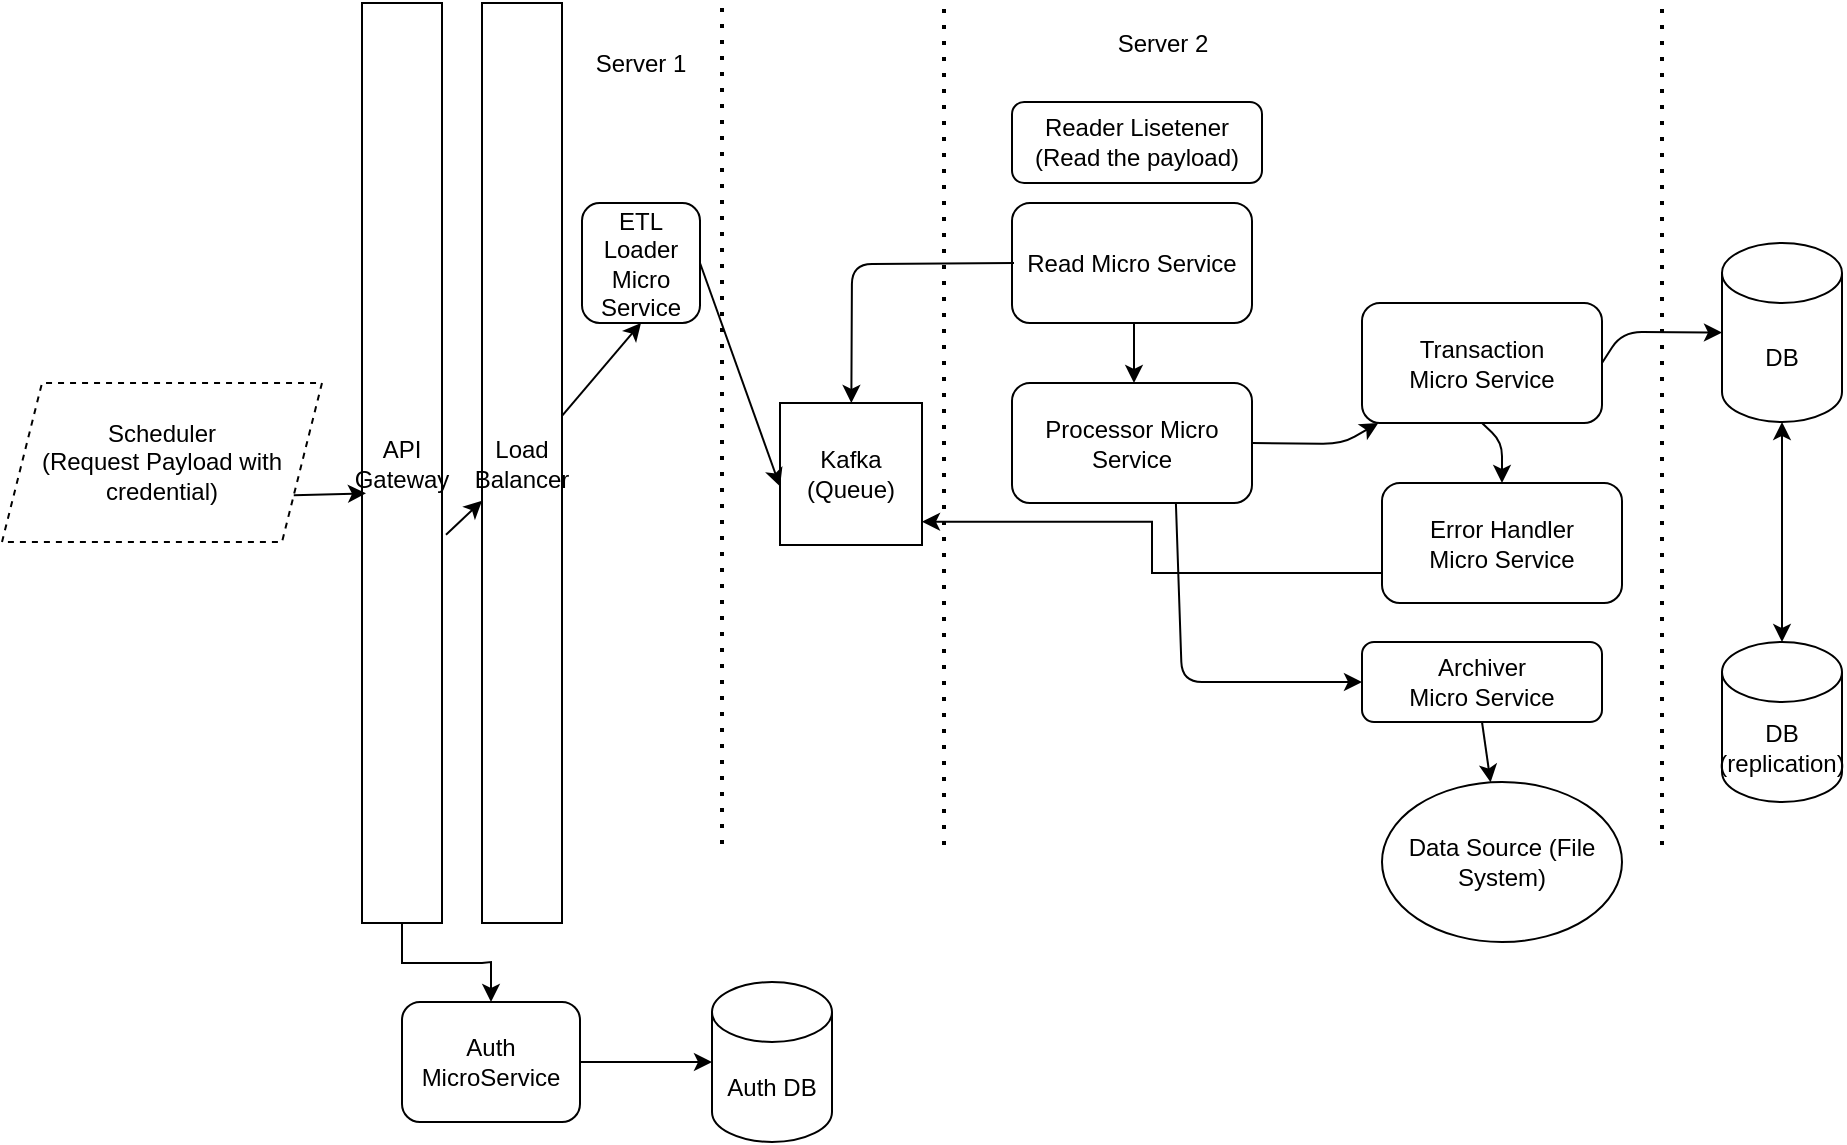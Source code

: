 <mxfile version="14.6.13" type="device" pages="2"><diagram id="4GiZsquzU_CbMOXp95em" name="Design ( Async)"><mxGraphModel dx="1831" dy="526" grid="1" gridSize="10" guides="1" tooltips="1" connect="1" arrows="1" fold="1" page="1" pageScale="1" pageWidth="850" pageHeight="1100" math="0" shadow="0"><root><mxCell id="-BdLy4W_QscJaWX9tFdP-0"/><mxCell id="-BdLy4W_QscJaWX9tFdP-1" parent="-BdLy4W_QscJaWX9tFdP-0"/><mxCell id="KJh063ZVFg78ZwqsrlaC-0" value="ETL Loader &lt;br&gt;Micro Service" style="rounded=1;whiteSpace=wrap;html=1;" parent="-BdLy4W_QscJaWX9tFdP-1" vertex="1"><mxGeometry x="-490" y="190.5" width="59" height="60" as="geometry"/></mxCell><mxCell id="KJh063ZVFg78ZwqsrlaC-1" value="Kafka (Queue)" style="whiteSpace=wrap;html=1;aspect=fixed;" parent="-BdLy4W_QscJaWX9tFdP-1" vertex="1"><mxGeometry x="-391" y="290.5" width="71" height="71" as="geometry"/></mxCell><mxCell id="KJh063ZVFg78ZwqsrlaC-2" value="" style="endArrow=classic;html=1;exitX=1;exitY=0.5;exitDx=0;exitDy=0;entryX=0;entryY=0.588;entryDx=0;entryDy=0;entryPerimeter=0;" parent="-BdLy4W_QscJaWX9tFdP-1" source="KJh063ZVFg78ZwqsrlaC-0" target="KJh063ZVFg78ZwqsrlaC-1" edge="1"><mxGeometry width="50" height="50" relative="1" as="geometry"><mxPoint x="-299" y="250.5" as="sourcePoint"/><mxPoint x="-249" y="200.5" as="targetPoint"/></mxGeometry></mxCell><mxCell id="KJh063ZVFg78ZwqsrlaC-3" value="Read Micro Service&lt;br&gt;" style="rounded=1;whiteSpace=wrap;html=1;" parent="-BdLy4W_QscJaWX9tFdP-1" vertex="1"><mxGeometry x="-275" y="190.5" width="120" height="60" as="geometry"/></mxCell><mxCell id="KJh063ZVFg78ZwqsrlaC-4" value="" style="endArrow=classic;html=1;exitX=0;exitY=0.5;exitDx=0;exitDy=0;" parent="-BdLy4W_QscJaWX9tFdP-1" target="KJh063ZVFg78ZwqsrlaC-1" edge="1"><mxGeometry width="50" height="50" relative="1" as="geometry"><mxPoint x="-274" y="220.5" as="sourcePoint"/><mxPoint x="-249" y="200.5" as="targetPoint"/><Array as="points"><mxPoint x="-355" y="221"/></Array></mxGeometry></mxCell><mxCell id="KJh063ZVFg78ZwqsrlaC-5" value="Processor Micro Service" style="rounded=1;whiteSpace=wrap;html=1;" parent="-BdLy4W_QscJaWX9tFdP-1" vertex="1"><mxGeometry x="-275" y="280.5" width="120" height="60" as="geometry"/></mxCell><mxCell id="KJh063ZVFg78ZwqsrlaC-6" value="" style="endArrow=classic;html=1;exitX=0.5;exitY=1;exitDx=0;exitDy=0;entryX=0.5;entryY=0;entryDx=0;entryDy=0;" parent="-BdLy4W_QscJaWX9tFdP-1" edge="1"><mxGeometry width="50" height="50" relative="1" as="geometry"><mxPoint x="-214" y="250.5" as="sourcePoint"/><mxPoint x="-214" y="280.5" as="targetPoint"/></mxGeometry></mxCell><mxCell id="KJh063ZVFg78ZwqsrlaC-7" value="Transaction &lt;br&gt;Micro Service" style="rounded=1;whiteSpace=wrap;html=1;" parent="-BdLy4W_QscJaWX9tFdP-1" vertex="1"><mxGeometry x="-100" y="240.5" width="120" height="60" as="geometry"/></mxCell><mxCell id="KJh063ZVFg78ZwqsrlaC-8" value="Error Handler&lt;br&gt;Micro Service" style="rounded=1;whiteSpace=wrap;html=1;" parent="-BdLy4W_QscJaWX9tFdP-1" vertex="1"><mxGeometry x="-90" y="330.5" width="120" height="60" as="geometry"/></mxCell><mxCell id="KJh063ZVFg78ZwqsrlaC-9" value="" style="endArrow=classic;html=1;exitX=1;exitY=0.5;exitDx=0;exitDy=0;" parent="-BdLy4W_QscJaWX9tFdP-1" edge="1" target="KJh063ZVFg78ZwqsrlaC-7" source="KJh063ZVFg78ZwqsrlaC-5"><mxGeometry width="50" height="50" relative="1" as="geometry"><mxPoint x="-150" y="311" as="sourcePoint"/><mxPoint x="-100" y="260.5" as="targetPoint"/><Array as="points"><mxPoint x="-110" y="311"/></Array></mxGeometry></mxCell><mxCell id="KJh063ZVFg78ZwqsrlaC-10" value="" style="endArrow=classic;html=1;exitX=0.5;exitY=1;exitDx=0;exitDy=0;entryX=0.5;entryY=0;entryDx=0;entryDy=0;" parent="-BdLy4W_QscJaWX9tFdP-1" source="KJh063ZVFg78ZwqsrlaC-7" target="KJh063ZVFg78ZwqsrlaC-8" edge="1"><mxGeometry width="50" height="50" relative="1" as="geometry"><mxPoint x="-300" y="250.5" as="sourcePoint"/><mxPoint x="-250" y="200.5" as="targetPoint"/><Array as="points"><mxPoint x="-30" y="310"/></Array></mxGeometry></mxCell><mxCell id="KJh063ZVFg78ZwqsrlaC-11" value="DB" style="shape=cylinder3;whiteSpace=wrap;html=1;boundedLbl=1;backgroundOutline=1;size=15;" parent="-BdLy4W_QscJaWX9tFdP-1" vertex="1"><mxGeometry x="80" y="210.5" width="60" height="89.5" as="geometry"/></mxCell><mxCell id="KJh063ZVFg78ZwqsrlaC-12" value="" style="endArrow=classic;html=1;entryX=0;entryY=0.5;entryDx=0;entryDy=0;entryPerimeter=0;exitX=1;exitY=0.5;exitDx=0;exitDy=0;" parent="-BdLy4W_QscJaWX9tFdP-1" source="KJh063ZVFg78ZwqsrlaC-7" target="KJh063ZVFg78ZwqsrlaC-11" edge="1"><mxGeometry width="50" height="50" relative="1" as="geometry"><mxPoint x="-300" y="250.5" as="sourcePoint"/><mxPoint x="-250" y="200.5" as="targetPoint"/><Array as="points"><mxPoint x="30" y="255"/></Array></mxGeometry></mxCell><mxCell id="lBsTgZyNSYIrGxFCdiqx-2" value="" style="endArrow=none;dashed=1;html=1;dashPattern=1 3;strokeWidth=2;" parent="-BdLy4W_QscJaWX9tFdP-1" edge="1"><mxGeometry width="50" height="50" relative="1" as="geometry"><mxPoint x="-420" y="511" as="sourcePoint"/><mxPoint x="-420" y="90" as="targetPoint"/></mxGeometry></mxCell><mxCell id="lBsTgZyNSYIrGxFCdiqx-3" value="Server 1" style="text;html=1;align=center;verticalAlign=middle;resizable=0;points=[];autosize=1;strokeColor=none;" parent="-BdLy4W_QscJaWX9tFdP-1" vertex="1"><mxGeometry x="-491" y="110.5" width="60" height="20" as="geometry"/></mxCell><mxCell id="lBsTgZyNSYIrGxFCdiqx-4" value="Server 2" style="text;html=1;align=center;verticalAlign=middle;resizable=0;points=[];autosize=1;strokeColor=none;" parent="-BdLy4W_QscJaWX9tFdP-1" vertex="1"><mxGeometry x="-230" y="100.5" width="60" height="20" as="geometry"/></mxCell><mxCell id="lBsTgZyNSYIrGxFCdiqx-5" value="" style="endArrow=none;dashed=1;html=1;dashPattern=1 3;strokeWidth=2;" parent="-BdLy4W_QscJaWX9tFdP-1" edge="1"><mxGeometry width="50" height="50" relative="1" as="geometry"><mxPoint x="-309" y="511.5" as="sourcePoint"/><mxPoint x="-309" y="90.5" as="targetPoint"/></mxGeometry></mxCell><mxCell id="lBsTgZyNSYIrGxFCdiqx-6" value="" style="endArrow=none;dashed=1;html=1;dashPattern=1 3;strokeWidth=2;" parent="-BdLy4W_QscJaWX9tFdP-1" edge="1"><mxGeometry width="50" height="50" relative="1" as="geometry"><mxPoint x="50" y="511.5" as="sourcePoint"/><mxPoint x="50" y="90.5" as="targetPoint"/></mxGeometry></mxCell><mxCell id="TV0QotF2i44gf9fsbRMv-3" style="edgeStyle=orthogonalEdgeStyle;rounded=0;orthogonalLoop=1;jettySize=auto;html=1;exitX=0.5;exitY=1;exitDx=0;exitDy=0;" edge="1" parent="-BdLy4W_QscJaWX9tFdP-1" source="O-PVGl9ejTyOT6AgrU9d-0" target="TV0QotF2i44gf9fsbRMv-1"><mxGeometry relative="1" as="geometry"/></mxCell><mxCell id="O-PVGl9ejTyOT6AgrU9d-0" value="API Gateway" style="rounded=0;whiteSpace=wrap;html=1;" parent="-BdLy4W_QscJaWX9tFdP-1" vertex="1"><mxGeometry x="-600" y="90.5" width="40" height="460" as="geometry"/></mxCell><mxCell id="O-PVGl9ejTyOT6AgrU9d-1" value="Load&lt;br&gt;Balancer" style="rounded=0;whiteSpace=wrap;html=1;" parent="-BdLy4W_QscJaWX9tFdP-1" vertex="1"><mxGeometry x="-540" y="90.5" width="40" height="460" as="geometry"/></mxCell><mxCell id="MKDlZqdc5Aj5rJ4RTx3C-1" value="" style="endArrow=classic;html=1;exitX=1.05;exitY=0.578;exitDx=0;exitDy=0;exitPerimeter=0;" parent="-BdLy4W_QscJaWX9tFdP-1" source="O-PVGl9ejTyOT6AgrU9d-0" target="O-PVGl9ejTyOT6AgrU9d-1" edge="1"><mxGeometry width="50" height="50" relative="1" as="geometry"><mxPoint x="-299" y="360.5" as="sourcePoint"/><mxPoint x="-600" y="356.5" as="targetPoint"/></mxGeometry></mxCell><mxCell id="MKDlZqdc5Aj5rJ4RTx3C-2" value="" style="endArrow=classic;html=1;entryX=0.5;entryY=1;entryDx=0;entryDy=0;" parent="-BdLy4W_QscJaWX9tFdP-1" source="O-PVGl9ejTyOT6AgrU9d-1" target="KJh063ZVFg78ZwqsrlaC-0" edge="1"><mxGeometry width="50" height="50" relative="1" as="geometry"><mxPoint x="-220" y="360.5" as="sourcePoint"/><mxPoint x="-415.5" y="270.5" as="targetPoint"/></mxGeometry></mxCell><mxCell id="-nXiHL93MEyaWcJQWDu1-2" value="Scheduler&lt;br&gt;(Request Payload with credential)" style="shape=parallelogram;perimeter=parallelogramPerimeter;whiteSpace=wrap;html=1;fixedSize=1;dashed=1;" parent="-BdLy4W_QscJaWX9tFdP-1" vertex="1"><mxGeometry x="-780" y="280.5" width="160" height="79.5" as="geometry"/></mxCell><mxCell id="-nXiHL93MEyaWcJQWDu1-3" value="" style="endArrow=classic;html=1;exitX=1;exitY=0.75;exitDx=0;exitDy=0;entryX=0.05;entryY=0.533;entryDx=0;entryDy=0;entryPerimeter=0;" parent="-BdLy4W_QscJaWX9tFdP-1" source="-nXiHL93MEyaWcJQWDu1-2" target="O-PVGl9ejTyOT6AgrU9d-0" edge="1"><mxGeometry width="50" height="50" relative="1" as="geometry"><mxPoint x="-300" y="310.5" as="sourcePoint"/><mxPoint x="-250" y="260.5" as="targetPoint"/></mxGeometry></mxCell><mxCell id="OhOWIo4NhNOMpUP1-7wY-0" value="DB (replication)" style="shape=cylinder3;whiteSpace=wrap;html=1;boundedLbl=1;backgroundOutline=1;size=15;" vertex="1" parent="-BdLy4W_QscJaWX9tFdP-1"><mxGeometry x="80" y="410" width="60" height="80" as="geometry"/></mxCell><mxCell id="OhOWIo4NhNOMpUP1-7wY-1" value="" style="endArrow=classic;startArrow=classic;html=1;" edge="1" parent="-BdLy4W_QscJaWX9tFdP-1" target="KJh063ZVFg78ZwqsrlaC-11"><mxGeometry width="50" height="50" relative="1" as="geometry"><mxPoint x="110" y="410" as="sourcePoint"/><mxPoint x="110" y="300" as="targetPoint"/></mxGeometry></mxCell><mxCell id="OhOWIo4NhNOMpUP1-7wY-2" value="Reader Lisetener&lt;br&gt;(Read the payload)" style="rounded=1;whiteSpace=wrap;html=1;" vertex="1" parent="-BdLy4W_QscJaWX9tFdP-1"><mxGeometry x="-275" y="140" width="125" height="40.5" as="geometry"/></mxCell><mxCell id="iiW9qYaG6uUyJSpug9LJ-0" value="Archiver&lt;br&gt;Micro Service" style="rounded=1;whiteSpace=wrap;html=1;" vertex="1" parent="-BdLy4W_QscJaWX9tFdP-1"><mxGeometry x="-100" y="410" width="120" height="40" as="geometry"/></mxCell><mxCell id="LpQiPS25uZAtsz55Llw--1" value="" style="endArrow=classic;html=1;" edge="1" parent="-BdLy4W_QscJaWX9tFdP-1" target="TV0QotF2i44gf9fsbRMv-0"><mxGeometry width="50" height="50" relative="1" as="geometry"><mxPoint x="-500" y="620" as="sourcePoint"/><mxPoint x="-520.5" y="570" as="targetPoint"/></mxGeometry></mxCell><mxCell id="TV0QotF2i44gf9fsbRMv-0" value="Auth DB" style="shape=cylinder3;whiteSpace=wrap;html=1;boundedLbl=1;backgroundOutline=1;size=15;" vertex="1" parent="-BdLy4W_QscJaWX9tFdP-1"><mxGeometry x="-425" y="580" width="60" height="80" as="geometry"/></mxCell><mxCell id="TV0QotF2i44gf9fsbRMv-1" value="Auth MicroService" style="rounded=1;whiteSpace=wrap;html=1;" vertex="1" parent="-BdLy4W_QscJaWX9tFdP-1"><mxGeometry x="-580" y="590" width="89" height="60" as="geometry"/></mxCell><mxCell id="TV0QotF2i44gf9fsbRMv-6" style="edgeStyle=orthogonalEdgeStyle;rounded=0;orthogonalLoop=1;jettySize=auto;html=1;exitX=0;exitY=0.75;exitDx=0;exitDy=0;entryX=1;entryY=0.836;entryDx=0;entryDy=0;entryPerimeter=0;" edge="1" parent="-BdLy4W_QscJaWX9tFdP-1" source="KJh063ZVFg78ZwqsrlaC-8" target="KJh063ZVFg78ZwqsrlaC-1"><mxGeometry relative="1" as="geometry"><mxPoint x="-570" y="560.5" as="sourcePoint"/><mxPoint x="-525.483" y="600" as="targetPoint"/></mxGeometry></mxCell><mxCell id="TV0QotF2i44gf9fsbRMv-9" value="" style="endArrow=classic;html=1;exitX=0.683;exitY=1.007;exitDx=0;exitDy=0;exitPerimeter=0;" edge="1" parent="-BdLy4W_QscJaWX9tFdP-1" source="KJh063ZVFg78ZwqsrlaC-5"><mxGeometry width="50" height="50" relative="1" as="geometry"><mxPoint x="-230" y="440" as="sourcePoint"/><mxPoint x="-100" y="430" as="targetPoint"/><Array as="points"><mxPoint x="-190" y="430"/></Array></mxGeometry></mxCell><mxCell id="3EyFE0cEnQUnRuroQqIq-0" value="Data Source (File System)" style="ellipse;whiteSpace=wrap;html=1;" vertex="1" parent="-BdLy4W_QscJaWX9tFdP-1"><mxGeometry x="-90" y="480" width="120" height="80" as="geometry"/></mxCell><mxCell id="3EyFE0cEnQUnRuroQqIq-1" value="" style="endArrow=classic;html=1;exitX=0.5;exitY=1;exitDx=0;exitDy=0;" edge="1" parent="-BdLy4W_QscJaWX9tFdP-1" source="iiW9qYaG6uUyJSpug9LJ-0" target="3EyFE0cEnQUnRuroQqIq-0"><mxGeometry width="50" height="50" relative="1" as="geometry"><mxPoint x="30" y="310" as="sourcePoint"/><mxPoint x="80" y="260" as="targetPoint"/></mxGeometry></mxCell></root></mxGraphModel></diagram><diagram id="uuPi-gF6jjnK3OZAuFMQ" name="Design(Sync) Call Automatic"><mxGraphModel dx="1663" dy="435" grid="1" gridSize="10" guides="1" tooltips="1" connect="1" arrows="1" fold="1" page="1" pageScale="1" pageWidth="850" pageHeight="1100" math="0" shadow="0"><root><mxCell id="0"/><mxCell id="1" parent="0"/><mxCell id="n67Daek0pTNsxvB6dCL8-1" value="API Gateway&lt;br&gt;(Auth)" style="rounded=0;whiteSpace=wrap;html=1;" parent="1" vertex="1"><mxGeometry x="100" y="40" width="70" height="320" as="geometry"/></mxCell><mxCell id="n67Daek0pTNsxvB6dCL8-2" value="Load Balancer" style="rounded=0;whiteSpace=wrap;html=1;" parent="1" vertex="1"><mxGeometry x="190" y="40" width="50" height="320" as="geometry"/></mxCell><mxCell id="n67Daek0pTNsxvB6dCL8-3" value="insert new ETL &lt;br&gt;Micro Service" style="rounded=1;whiteSpace=wrap;html=1;" parent="1" vertex="1"><mxGeometry x="280" y="80" width="120" height="40" as="geometry"/></mxCell><mxCell id="n67Daek0pTNsxvB6dCL8-4" value="ETL Insert DB&lt;br&gt;Micro Service" style="rounded=1;whiteSpace=wrap;html=1;" parent="1" vertex="1"><mxGeometry x="580" y="90" width="120" height="40" as="geometry"/></mxCell><mxCell id="n67Daek0pTNsxvB6dCL8-5" value="Transactions&lt;br&gt;Micro Service" style="rounded=1;whiteSpace=wrap;html=1;" parent="1" vertex="1"><mxGeometry x="580" y="160" width="120" height="40" as="geometry"/></mxCell><mxCell id="n67Daek0pTNsxvB6dCL8-6" value="DB" style="shape=cylinder3;whiteSpace=wrap;html=1;boundedLbl=1;backgroundOutline=1;size=15;" parent="1" vertex="1"><mxGeometry x="760" y="40" width="60" height="80" as="geometry"/></mxCell><mxCell id="n67Daek0pTNsxvB6dCL8-7" value="DB (replication)" style="shape=cylinder3;whiteSpace=wrap;html=1;boundedLbl=1;backgroundOutline=1;size=15;" parent="1" vertex="1"><mxGeometry x="760" y="230" width="60" height="80" as="geometry"/></mxCell><mxCell id="n67Daek0pTNsxvB6dCL8-9" value="" style="endArrow=classic;startArrow=classic;html=1;" parent="1" edge="1" target="n67Daek0pTNsxvB6dCL8-6"><mxGeometry width="50" height="50" relative="1" as="geometry"><mxPoint x="790" y="230" as="sourcePoint"/><mxPoint x="790" y="123" as="targetPoint"/></mxGeometry></mxCell><mxCell id="n67Daek0pTNsxvB6dCL8-11" value="" style="endArrow=classic;html=1;exitX=1;exitY=0.5;exitDx=0;exitDy=0;" parent="1" source="n67Daek0pTNsxvB6dCL8-4" target="n67Daek0pTNsxvB6dCL8-6" edge="1"><mxGeometry width="50" height="50" relative="1" as="geometry"><mxPoint x="400" y="200" as="sourcePoint"/><mxPoint x="450" y="150" as="targetPoint"/><Array as="points"/></mxGeometry></mxCell><mxCell id="n67Daek0pTNsxvB6dCL8-12" value="" style="endArrow=classic;html=1;exitX=0.92;exitY=0.025;exitDx=0;exitDy=0;exitPerimeter=0;entryX=0;entryY=1;entryDx=0;entryDy=-15;entryPerimeter=0;" parent="1" source="n67Daek0pTNsxvB6dCL8-5" edge="1" target="n67Daek0pTNsxvB6dCL8-6"><mxGeometry width="50" height="50" relative="1" as="geometry"><mxPoint x="710" y="160" as="sourcePoint"/><mxPoint x="760" y="110" as="targetPoint"/></mxGeometry></mxCell><mxCell id="n67Daek0pTNsxvB6dCL8-13" value="ETL Loader&lt;br&gt;Micro Service" style="rounded=1;whiteSpace=wrap;html=1;" parent="1" vertex="1"><mxGeometry x="280" y="160" width="120" height="40" as="geometry"/></mxCell><mxCell id="n67Daek0pTNsxvB6dCL8-14" value="Data Source (File System)" style="ellipse;whiteSpace=wrap;html=1;" parent="1" vertex="1"><mxGeometry x="430" y="20" width="120" height="80" as="geometry"/></mxCell><mxCell id="n67Daek0pTNsxvB6dCL8-15" value="" style="endArrow=classic;html=1;entryX=0;entryY=1;entryDx=0;entryDy=0;" parent="1" target="n67Daek0pTNsxvB6dCL8-14" edge="1"><mxGeometry width="50" height="50" relative="1" as="geometry"><mxPoint x="390" y="160" as="sourcePoint"/><mxPoint x="440" y="110" as="targetPoint"/></mxGeometry></mxCell><mxCell id="n67Daek0pTNsxvB6dCL8-16" value="" style="endArrow=classic;html=1;exitX=1;exitY=0.75;exitDx=0;exitDy=0;entryX=0;entryY=0.5;entryDx=0;entryDy=0;" parent="1" source="n67Daek0pTNsxvB6dCL8-3" target="n67Daek0pTNsxvB6dCL8-4" edge="1"><mxGeometry width="50" height="50" relative="1" as="geometry"><mxPoint x="400" y="200" as="sourcePoint"/><mxPoint x="450" y="150" as="targetPoint"/></mxGeometry></mxCell><mxCell id="n67Daek0pTNsxvB6dCL8-17" value="Processor&lt;br&gt;Micro Service" style="rounded=1;whiteSpace=wrap;html=1;" parent="1" vertex="1"><mxGeometry x="450" y="260" width="120" height="40" as="geometry"/></mxCell><mxCell id="n67Daek0pTNsxvB6dCL8-18" value="" style="endArrow=classic;html=1;entryX=0;entryY=0.5;entryDx=0;entryDy=0;" parent="1" target="n67Daek0pTNsxvB6dCL8-17" edge="1" source="n67Daek0pTNsxvB6dCL8-13"><mxGeometry width="50" height="50" relative="1" as="geometry"><mxPoint x="400" y="200" as="sourcePoint"/><mxPoint x="450" y="150" as="targetPoint"/></mxGeometry></mxCell><mxCell id="n67Daek0pTNsxvB6dCL8-19" value="" style="endArrow=classic;html=1;entryX=0;entryY=0.75;entryDx=0;entryDy=0;" parent="1" target="n67Daek0pTNsxvB6dCL8-5" edge="1"><mxGeometry width="50" height="50" relative="1" as="geometry"><mxPoint x="530" y="260" as="sourcePoint"/><mxPoint x="580" y="200" as="targetPoint"/><Array as="points"><mxPoint x="560" y="220"/></Array></mxGeometry></mxCell><mxCell id="n67Daek0pTNsxvB6dCL8-20" value="Archiver&lt;br&gt;Service" style="rounded=1;whiteSpace=wrap;html=1;" parent="1" vertex="1"><mxGeometry x="580" y="250" width="120" height="40" as="geometry"/></mxCell><mxCell id="n67Daek0pTNsxvB6dCL8-21" value="" style="endArrow=classic;html=1;exitX=1;exitY=0.75;exitDx=0;exitDy=0;" parent="1" source="n67Daek0pTNsxvB6dCL8-17" edge="1"><mxGeometry width="50" height="50" relative="1" as="geometry"><mxPoint x="400" y="190" as="sourcePoint"/><mxPoint x="580" y="260" as="targetPoint"/></mxGeometry></mxCell><mxCell id="n67Daek0pTNsxvB6dCL8-22" value="" style="endArrow=classic;html=1;exitX=0.067;exitY=-0.075;exitDx=0;exitDy=0;exitPerimeter=0;entryX=0.5;entryY=1;entryDx=0;entryDy=0;" parent="1" source="n67Daek0pTNsxvB6dCL8-20" target="n67Daek0pTNsxvB6dCL8-14" edge="1"><mxGeometry width="50" height="50" relative="1" as="geometry"><mxPoint x="400" y="190" as="sourcePoint"/><mxPoint x="450" y="140" as="targetPoint"/></mxGeometry></mxCell><mxCell id="jr0At_yHTsiFG9_0coWx-1" style="edgeStyle=orthogonalEdgeStyle;rounded=0;orthogonalLoop=1;jettySize=auto;html=1;" parent="1" source="n67Daek0pTNsxvB6dCL8-2" target="n67Daek0pTNsxvB6dCL8-3" edge="1"><mxGeometry relative="1" as="geometry"/></mxCell><mxCell id="jr0At_yHTsiFG9_0coWx-3" value="" style="endArrow=classic;html=1;exitX=1;exitY=0.5;exitDx=0;exitDy=0;entryX=0;entryY=0.5;entryDx=0;entryDy=0;" parent="1" source="n67Daek0pTNsxvB6dCL8-1" target="n67Daek0pTNsxvB6dCL8-2" edge="1"><mxGeometry width="50" height="50" relative="1" as="geometry"><mxPoint x="400" y="210" as="sourcePoint"/><mxPoint x="450" y="160" as="targetPoint"/></mxGeometry></mxCell><mxCell id="jr0At_yHTsiFG9_0coWx-4" value="Actor" style="shape=umlActor;verticalLabelPosition=bottom;verticalAlign=top;html=1;outlineConnect=0;dashed=1;" parent="1" vertex="1"><mxGeometry x="10" y="160" width="30" height="60" as="geometry"/></mxCell><mxCell id="jr0At_yHTsiFG9_0coWx-5" value="" style="endArrow=classic;html=1;" parent="1" edge="1"><mxGeometry width="50" height="50" relative="1" as="geometry"><mxPoint x="50" y="200" as="sourcePoint"/><mxPoint x="100" y="200" as="targetPoint"/></mxGeometry></mxCell><mxCell id="qCDsBEnWJV5LdoBVvEoc-1" value="https" style="edgeLabel;html=1;align=center;verticalAlign=middle;resizable=0;points=[];" vertex="1" connectable="0" parent="jr0At_yHTsiFG9_0coWx-5"><mxGeometry x="-0.629" y="2" relative="1" as="geometry"><mxPoint as="offset"/></mxGeometry></mxCell><mxCell id="jr0At_yHTsiFG9_0coWx-6" value="Etl History Monitor Micro Service" style="rounded=1;whiteSpace=wrap;html=1;" parent="1" vertex="1"><mxGeometry x="280" y="260" width="120" height="40" as="geometry"/></mxCell><mxCell id="jr0At_yHTsiFG9_0coWx-7" value="" style="endArrow=classic;html=1;entryX=0;entryY=0.5;entryDx=0;entryDy=0;exitX=1;exitY=0.75;exitDx=0;exitDy=0;" parent="1" source="n67Daek0pTNsxvB6dCL8-2" target="jr0At_yHTsiFG9_0coWx-6" edge="1"><mxGeometry width="50" height="50" relative="1" as="geometry"><mxPoint x="400" y="210" as="sourcePoint"/><mxPoint x="450" y="160" as="targetPoint"/></mxGeometry></mxCell><mxCell id="jr0At_yHTsiFG9_0coWx-8" value="ETL History DB&lt;br&gt;Service" style="rounded=1;whiteSpace=wrap;html=1;" parent="1" vertex="1"><mxGeometry x="580" y="310" width="120" height="40" as="geometry"/></mxCell><mxCell id="jr0At_yHTsiFG9_0coWx-9" value="" style="endArrow=classic;html=1;exitX=1;exitY=0.75;exitDx=0;exitDy=0;entryX=0;entryY=0.5;entryDx=0;entryDy=0;" parent="1" source="jr0At_yHTsiFG9_0coWx-6" target="jr0At_yHTsiFG9_0coWx-8" edge="1"><mxGeometry width="50" height="50" relative="1" as="geometry"><mxPoint x="400" y="210" as="sourcePoint"/><mxPoint x="450" y="160" as="targetPoint"/></mxGeometry></mxCell><mxCell id="jr0At_yHTsiFG9_0coWx-10" value="" style="endArrow=classic;html=1;entryX=0.367;entryY=0.988;entryDx=0;entryDy=0;entryPerimeter=0;exitX=1.015;exitY=0.404;exitDx=0;exitDy=0;exitPerimeter=0;" parent="1" target="n67Daek0pTNsxvB6dCL8-6" edge="1" source="jr0At_yHTsiFG9_0coWx-8"><mxGeometry width="50" height="50" relative="1" as="geometry"><mxPoint x="690" y="310" as="sourcePoint"/><mxPoint x="740" y="260" as="targetPoint"/></mxGeometry></mxCell><mxCell id="o3gLH-Z-Bm9Qt2KwkZFR-1" value="Authorization Micro Service" style="rounded=1;whiteSpace=wrap;html=1;" vertex="1" parent="1"><mxGeometry x="280" y="20" width="120" height="40" as="geometry"/></mxCell><mxCell id="o3gLH-Z-Bm9Qt2KwkZFR-2" value="" style="endArrow=classic;html=1;exitX=0.454;exitY=-0.032;exitDx=0;exitDy=0;exitPerimeter=0;" edge="1" parent="1" source="n67Daek0pTNsxvB6dCL8-3" target="o3gLH-Z-Bm9Qt2KwkZFR-1"><mxGeometry width="50" height="50" relative="1" as="geometry"><mxPoint x="400" y="220" as="sourcePoint"/><mxPoint x="450" y="170" as="targetPoint"/></mxGeometry></mxCell><mxCell id="o3gLH-Z-Bm9Qt2KwkZFR-3" value="Auth DB" style="shape=cylinder3;whiteSpace=wrap;html=1;boundedLbl=1;backgroundOutline=1;size=15;" vertex="1" parent="1"><mxGeometry x="230" y="390" width="60" height="80" as="geometry"/></mxCell><mxCell id="o3gLH-Z-Bm9Qt2KwkZFR-4" value="" style="endArrow=classic;html=1;exitX=0.435;exitY=1.001;exitDx=0;exitDy=0;exitPerimeter=0;entryX=0;entryY=0.5;entryDx=0;entryDy=0;entryPerimeter=0;" edge="1" parent="1" source="n67Daek0pTNsxvB6dCL8-1" target="o3gLH-Z-Bm9Qt2KwkZFR-3"><mxGeometry width="50" height="50" relative="1" as="geometry"><mxPoint x="400" y="300" as="sourcePoint"/><mxPoint x="360" y="350" as="targetPoint"/></mxGeometry></mxCell><mxCell id="g3n2A_HBel7-ZEwFWIVF-1" value="Text" style="text;html=1;strokeColor=none;fillColor=none;align=center;verticalAlign=middle;whiteSpace=wrap;rounded=0;" vertex="1" parent="1"><mxGeometry x="400" y="210" width="40" height="20" as="geometry"/></mxCell><mxCell id="g3n2A_HBel7-ZEwFWIVF-2" value="Request payload&lt;br&gt;(with credential (JWT)" style="text;html=1;align=center;verticalAlign=middle;resizable=0;points=[];autosize=1;strokeColor=none;" vertex="1" parent="1"><mxGeometry x="-35" y="245" width="130" height="30" as="geometry"/></mxCell></root></mxGraphModel></diagram></mxfile>